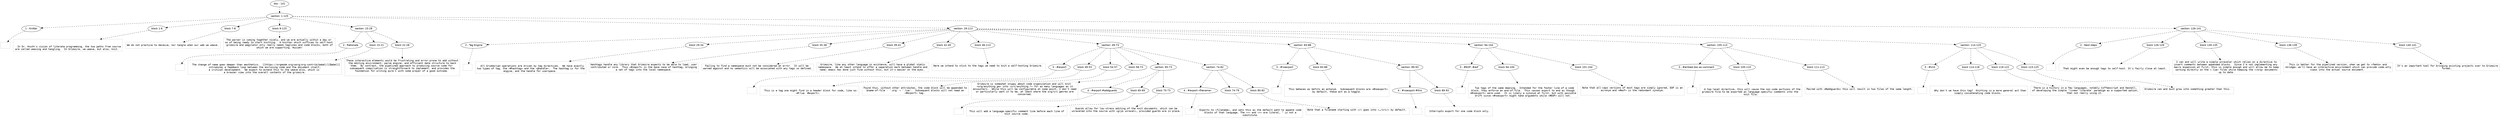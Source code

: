 digraph hierarchy {

node [fontname=Helvetica]
edge [style=dashed]

doc_0 [label="doc - 141"]


doc_0 -> { section_1}
{rank=same; section_1}

section_1 [label="section: 1-125"]


section_1 -> { header_2 block_3 block_4 block_5 section_6 section_7 section_8}
{rank=same; header_2 block_3 block_4 block_5 section_6 section_7 section_8}

header_2 [label="1 : Knitter"]

block_3 [label="block 1-6"]

block_4 [label="block 7-8"]

block_5 [label="block 9-125"]

section_6 [label="section: 15-28"]

section_7 [label="section: 29-113"]

section_8 [label="section: 126-141"]


header_2 -> leaf_9
leaf_9  [color=Gray,shape=rectangle,fontname=Inconsolata,label=""]
block_3 -> leaf_10
leaf_10  [color=Gray,shape=rectangle,fontname=Inconsolata,label="

  In Dr. Knuth's vision of literate programming, the two paths from source
are called weaving and tangling.  In Grimoire, we weave, but also, knit. 
"]
block_4 -> leaf_11
leaf_11  [color=Gray,shape=rectangle,fontname=Inconsolata,label="We do not practice to deceive, nor tangle when our web we weave.
"]
block_5 -> leaf_12
leaf_12  [color=Gray,shape=rectangle,fontname=Inconsolata,label="The parser is coming together nicely, and we are actually within a day or 
so of being ready to start knitting.  A knitter which suffices to self-host 
grimoire and pegylator only really needs taglines and code blocks, both of
which we are supporting. Huzzah!

"]
section_6 -> { header_13 block_14 block_15}
{rank=same; header_13 block_14 block_15}

header_13 [label="2 : Rationale"]

block_14 [label="block 15-21"]

block_15 [label="block 22-28"]


header_13 -> leaf_16
leaf_16  [color=Gray,shape=rectangle,fontname=Inconsolata,label=""]
block_14 -> leaf_17
leaf_17  [color=Gray,shape=rectangle,fontname=Inconsolata,label="
  The change of name goes deeper than aesthetics.  [[https://orgmode.org/worg/org-contrib/babel/][Babel]]
introduces a feedback loop between the enclosing code and the document itself,
a critical development.  We expect to extend this to the weave also, which is 
a browser view into the overall contents of the grimoire.
"]
block_15 -> leaf_18
leaf_18  [color=Gray,shape=rectangle,fontname=Inconsolata,label="These interactive elements would be frustrating and error-prone to add without
the editing environment, parse engine, and efficient data structure to back
them.  By contrast, the pipelined approach to producing source code for 
subsequent compiliation is straightforward to implement, and provides the
foundation for writing pure C with some prayer of a good outcome. 

"]
section_7 -> { header_19 block_20 block_21 block_22 block_23 block_24 section_25 section_26 section_27 section_28 section_29}
{rank=same; header_19 block_20 block_21 block_22 block_23 block_24 section_25 section_26 section_27 section_28 section_29}

header_19 [label="2 : Tag Engine"]

block_20 [label="block 29-34"]

block_21 [label="block 35-38"]

block_22 [label="block 39-41"]

block_23 [label="block 42-45"]

block_24 [label="block 46-113"]

section_25 [label="section: 49-73"]

section_26 [label="section: 83-88"]

section_27 [label="section: 94-104"]

section_28 [label="section: 105-113"]

section_29 [label="section: 114-125"]


header_19 -> leaf_30
leaf_30  [color=Gray,shape=rectangle,fontname=Inconsolata,label=""]
block_20 -> leaf_31
leaf_31  [color=Gray,shape=rectangle,fontname=Inconsolata,label="
  All Grimmorian operations are driven by tag directives.  We have exactly
two types of tag, the =#hashtag= and the =@handle=.  The hashtag is for the
engine, and the handle for userspace. 
"]
block_21 -> leaf_32
leaf_32  [color=Gray,shape=rectangle,fontname=Inconsolata,label="Hashtags handle any library that Grimoire expects to be able to load, user
contributed or core.  Thus =#import= is the base case of hashtag, bringing
a set of tags into the local namespace.
"]
block_22 -> leaf_33
leaf_33  [color=Gray,shape=rectangle,fontname=Inconsolata,label="Failing to find a namespace must not be considered an error.  It will be 
warned against and no semantics will be associated with any tags so defined.
"]
block_23 -> leaf_34
leaf_34  [color=Gray,shape=rectangle,fontname=Inconsolata,label="Grimoire, like any other language in existence, will have a global static
namespace.  We at least intend to offer a separation mark between handle and
name; emacs has done just fine without this, but it's easier on the eyes. 
"]
block_24 -> leaf_35
leaf_35  [color=Gray,shape=rectangle,fontname=Inconsolata,label="Here we intend to stick to the tags we need to knit a self-hosting Grimoire. 

"]
section_25 -> { header_36 block_37 block_38 block_39 section_40 section_41}
{rank=same; header_36 block_37 block_38 block_39 section_40 section_41}

header_36 [label="3 : #export"]

block_37 [label="block 49-53"]

block_38 [label="block 54-57"]

block_39 [label="block 58-73"]

section_40 [label="section: 65-73"]

section_41 [label="section: 74-82"]


header_36 -> leaf_42
leaf_42  [color=Gray,shape=rectangle,fontname=Inconsolata,label=""]
block_37 -> leaf_43
leaf_43  [color=Gray,shape=rectangle,fontname=Inconsolata,label="
  This is a tag one might find in a header block for code, like so:
=#!lua  #export=.  
"]
block_38 -> leaf_44
leaf_44  [color=Gray,shape=rectangle,fontname=Inconsolata,label="Found thus, without other attributes, the code block will be appended to
$name-of-file - '.org' + '.lua'.  Subsequent blocks will not need an
=#export= tag. 
"]
block_39 -> leaf_45
leaf_45  [color=Gray,shape=rectangle,fontname=Inconsolata,label="Grimoire is somewhat snippy about code organization and will knit 
=org/anything.gm= into =src/anything.*= for as many languages as it
encounters.  While this will be configurable at some point, I don't need
or particularly want it to be, at least where the org/src genres are
concerned.

"]
section_40 -> { header_46 block_47 block_48}
{rank=same; header_46 block_47 block_48}

header_46 [label="4 : #export #addguards"]

block_47 [label="block 65-69"]

block_48 [label="block 70-73"]


header_46 -> leaf_49
leaf_49  [color=Gray,shape=rectangle,fontname=Inconsolata,label=""]
block_47 -> leaf_50
leaf_50  [color=Gray,shape=rectangle,fontname=Inconsolata,label="
 This will add a language-specific comment line before each line of 
knit source code.
"]
block_48 -> leaf_51
leaf_51  [color=Gray,shape=rectangle,fontname=Inconsolata,label="Guards allow for low-stress editing of the knit documents, which can be
unraveled into the source with =grym unravel=, provided guards are in place.

"]
section_41 -> { header_52 block_53 block_54}
{rank=same; header_52 block_53 block_54}

header_52 [label="4 : #export «filename»"]

block_53 [label="block 74-79"]

block_54 [label="block 80-82"]


header_52 -> leaf_55
leaf_55  [color=Gray,shape=rectangle,fontname=Inconsolata,label=""]
block_53 -> leaf_56
leaf_56  [color=Gray,shape=rectangle,fontname=Inconsolata,label="
Exports to =filename=, and sets this as the default path to append code
blocks of that language. The =«= and =»= are literal, \" is not a
substitute.
"]
block_54 -> leaf_57
leaf_57  [color=Gray,shape=rectangle,fontname=Inconsolata,label="Note that a filename starting with =/= goes into =…/src/= by default. 

"]
section_26 -> { header_58 block_59 section_60}
{rank=same; header_58 block_59 section_60}

header_58 [label="3 : #noexport"]

block_59 [label="block 83-88"]

section_60 [label="section: 89-93"]


header_58 -> leaf_61
leaf_61  [color=Gray,shape=rectangle,fontname=Inconsolata,label=""]
block_59 -> leaf_62
leaf_62  [color=Gray,shape=rectangle,fontname=Inconsolata,label="
  This behaves as befits an antonym.  Subsequent blocks are =#noexport=
by default, these act as a toggle.

"]
section_60 -> { header_63 block_64}
{rank=same; header_63 block_64}

header_63 [label="4 : #noexport #this"]

block_64 [label="block 89-93"]


header_63 -> leaf_65
leaf_65  [color=Gray,shape=rectangle,fontname=Inconsolata,label=""]
block_64 -> leaf_66
leaf_66  [color=Gray,shape=rectangle,fontname=Inconsolata,label="
  Interrupts export for one code block only. 

"]
section_27 -> { header_67 block_68 block_69}
{rank=same; header_67 block_68 block_69}

header_67 [label="3 : #EOF, #eof"]

block_68 [label="block 94-100"]

block_69 [label="block 101-104"]


header_67 -> leaf_70
leaf_70  [color=Gray,shape=rectangle,fontname=Inconsolata,label=""]
block_68 -> leaf_71
leaf_71  [color=Gray,shape=rectangle,fontname=Inconsolata,label="
  Two tags of the same meaning.  Intended for the footer line of a code
block, they enforce an end-of-file.  This causes export to end as though
=#noexport= were used.  It is likely a synonym at first, but with possible
drift since =#noexport= might take arguments while =#EOF= will not.
"]
block_69 -> leaf_72
leaf_72  [color=Gray,shape=rectangle,fontname=Inconsolata,label="Note that all-caps versions of most tags are simply ignored, EOF is an
acronym and =#eof= is the redundant synonym.

"]
section_28 -> { header_73 block_74 block_75}
{rank=same; header_73 block_74 block_75}

header_73 [label="3 : #embed-doc-as-comment"]

block_74 [label="block 105-110"]

block_75 [label="block 111-113"]


header_73 -> leaf_76
leaf_76  [color=Gray,shape=rectangle,fontname=Inconsolata,label=""]
block_74 -> leaf_77
leaf_77  [color=Gray,shape=rectangle,fontname=Inconsolata,label="
  A top-level directive, this will cause the non-code portions of the
grimoire file to be exported as language-specific comments into the 
knit file.
"]
block_75 -> leaf_78
leaf_78  [color=Gray,shape=rectangle,fontname=Inconsolata,label="Paired with =#addguards= this will result in two files of the same length.

"]
section_29 -> { header_79 block_80 block_81 block_82}
{rank=same; header_79 block_80 block_81 block_82}

header_79 [label="3 : #knit"]

block_80 [label="block 114-118"]

block_81 [label="block 119-122"]

block_82 [label="block 123-125"]


header_79 -> leaf_83
leaf_83  [color=Gray,shape=rectangle,fontname=Inconsolata,label=""]
block_80 -> leaf_84
leaf_84  [color=Gray,shape=rectangle,fontname=Inconsolata,label="
  Why don't we have this tag?  Knitting is a more general act than
simply concatenating code blocks. 
"]
block_81 -> leaf_85
leaf_85  [color=Gray,shape=rectangle,fontname=Inconsolata,label="There is a history in a few languages, notably Coffeescript and Haskell,
of developing the simple 'linear literate' paradigm as a supported option,
then not really using it. 
"]
block_82 -> leaf_86
leaf_86  [color=Gray,shape=rectangle,fontname=Inconsolata,label="Grimoire can and must grow into something greater than this. 

"]
section_8 -> { header_87 block_88 block_89 block_90 block_91}
{rank=same; header_87 block_88 block_89 block_90 block_91}

header_87 [label="2 : Next steps"]

block_88 [label="block 126-129"]

block_89 [label="block 130-135"]

block_90 [label="block 136-139"]

block_91 [label="block 140-141"]


header_87 -> leaf_92
leaf_92  [color=Gray,shape=rectangle,fontname=Inconsolata,label=""]
block_88 -> leaf_93
leaf_93  [color=Gray,shape=rectangle,fontname=Inconsolata,label="
  That might even be enough tags to self-host. It's fairly close at least. 
"]
block_89 -> leaf_94
leaf_94  [color=Gray,shape=rectangle,fontname=Inconsolata,label="I can and will write a simple unraveler which relies on a directive to
insert comments between appended blocks.  Since I'm not implementing any 
macro expansion at first, this is simple enough and will allow me to keep
working directly on the =.lua= files while keeping the =/org= documents
up to date.
"]
block_90 -> leaf_95
leaf_95  [color=Gray,shape=rectangle,fontname=Inconsolata,label="This is better for the pipelined version, when we get to =femto= and
=bridge= we'll have an interactive environment which can provide code-only
views into the actual source document. 
"]
block_91 -> leaf_96
leaf_96  [color=Gray,shape=rectangle,fontname=Inconsolata,label="It's an important tool for bringing existing projects over to Grimoire
format. "]

}

